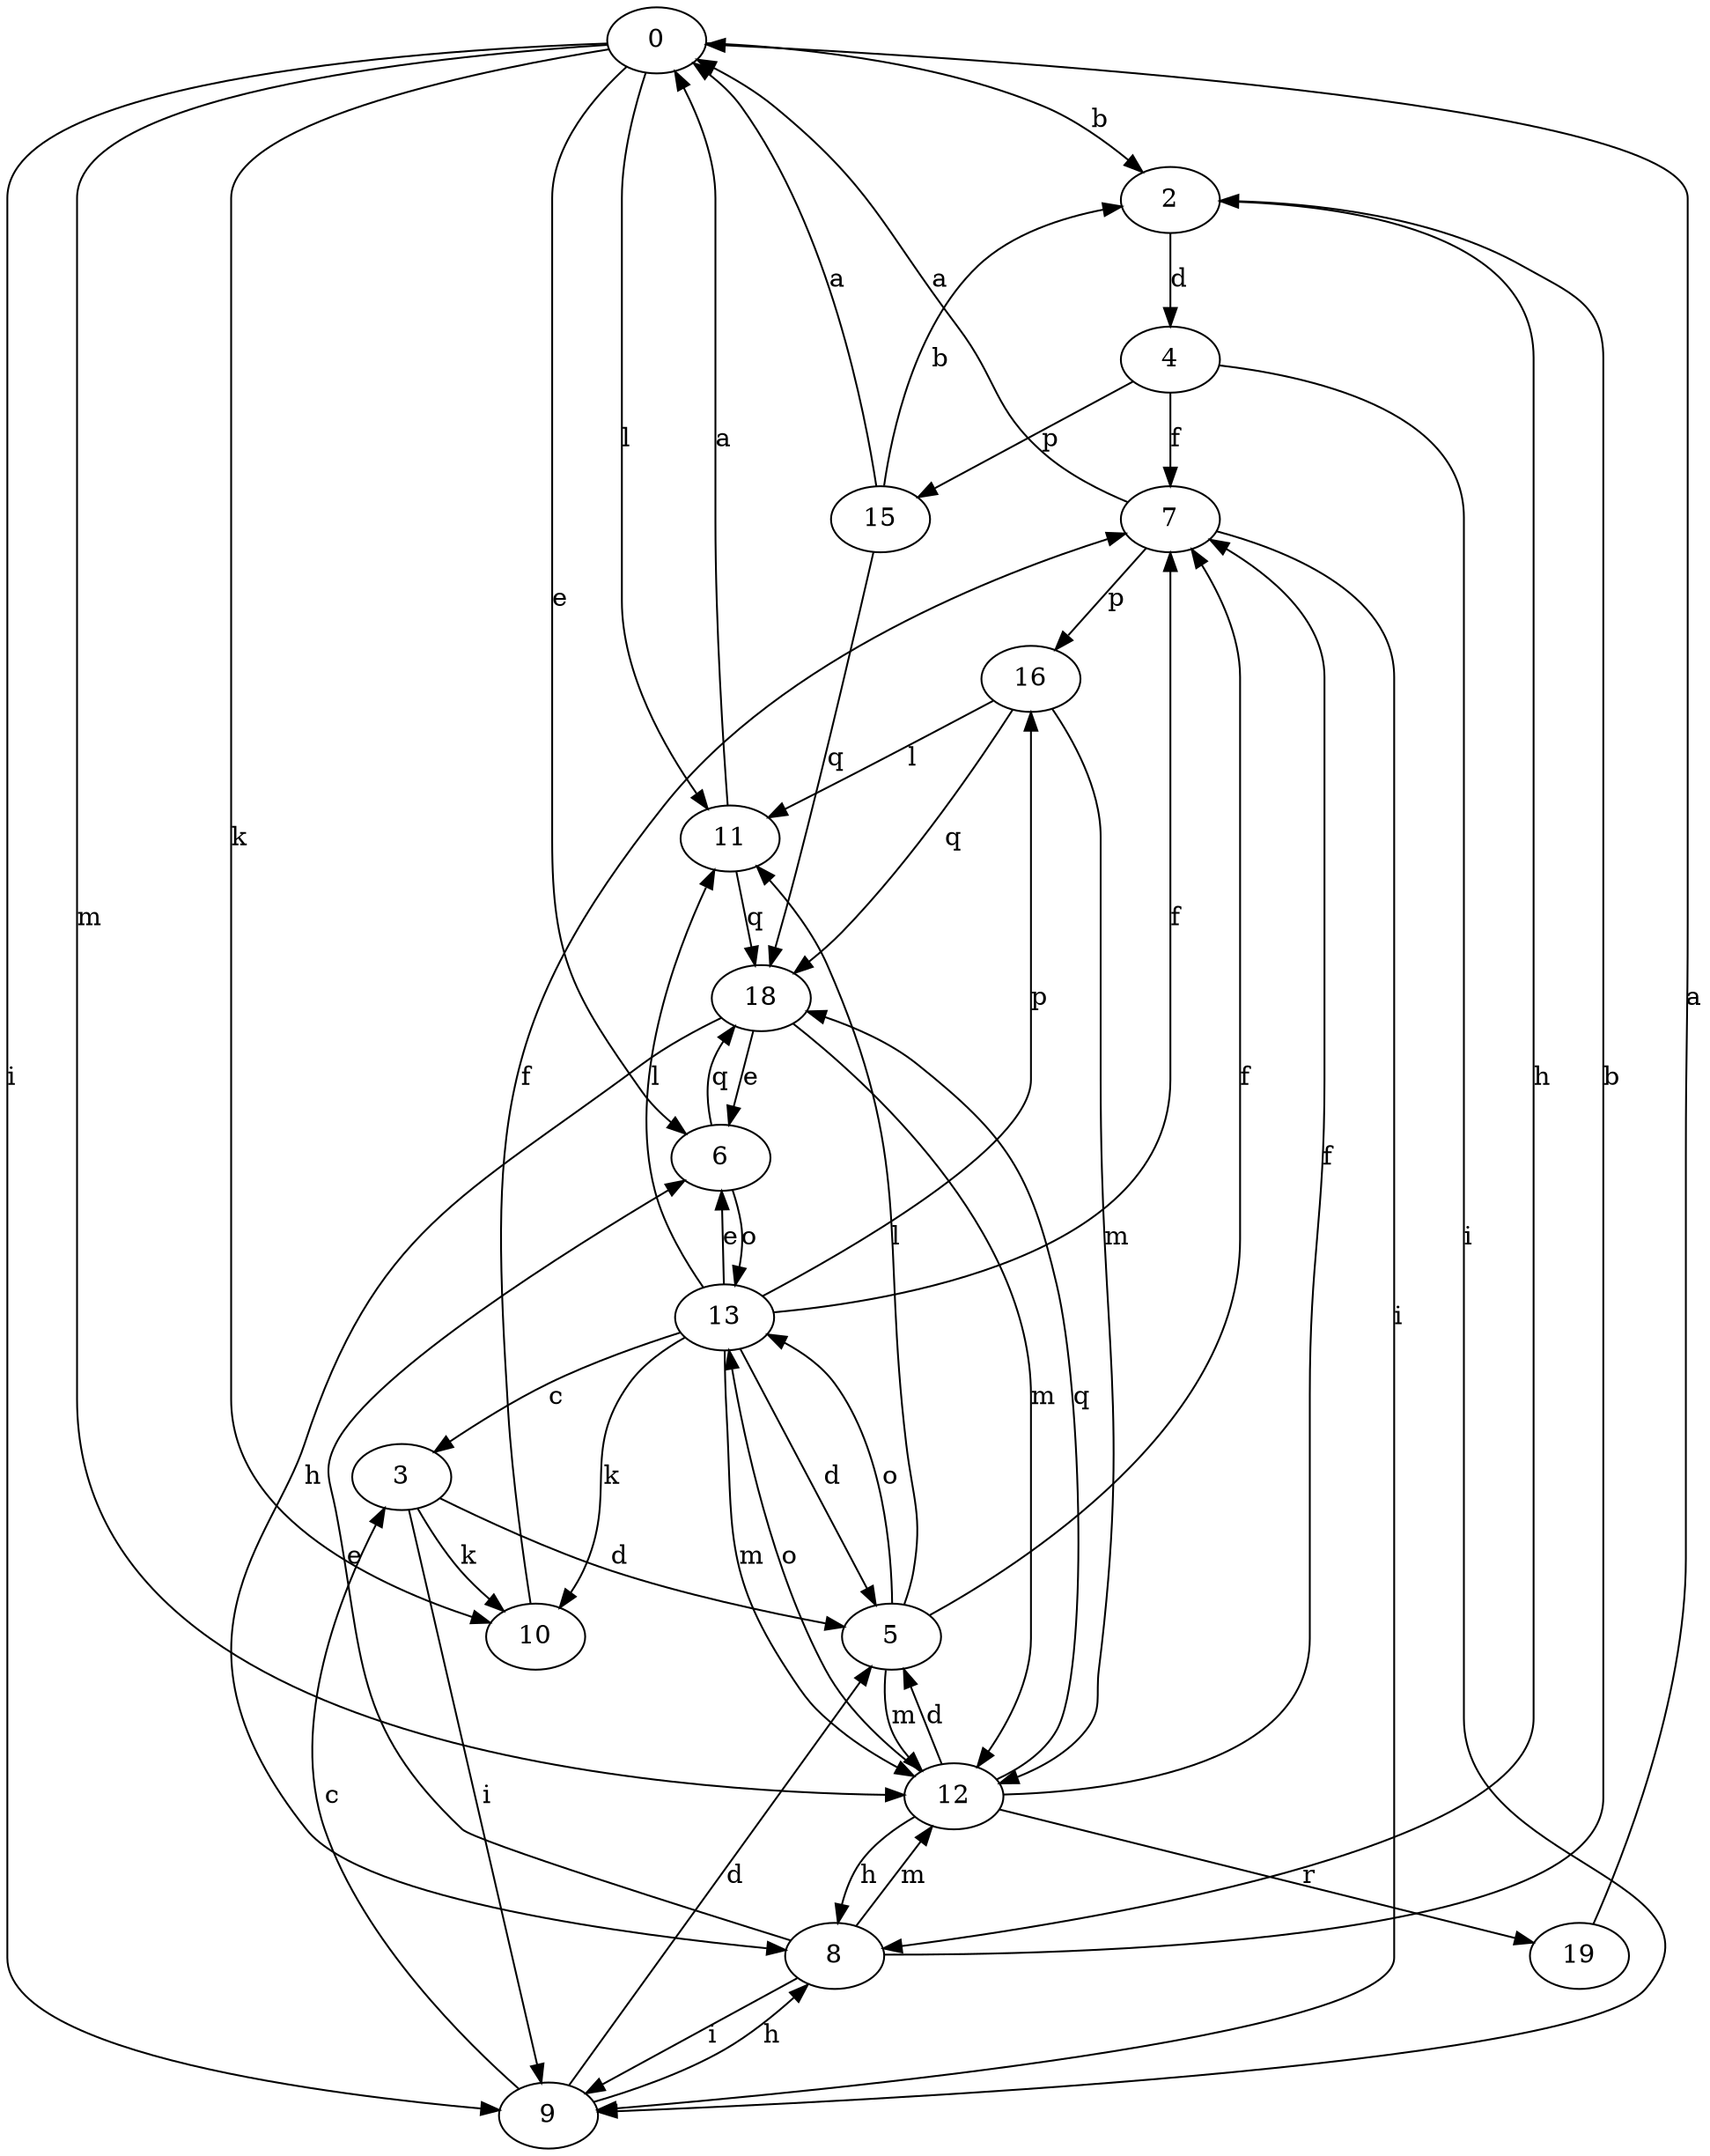 strict digraph  {
0;
2;
3;
4;
5;
6;
7;
8;
9;
10;
11;
12;
13;
15;
16;
18;
19;
0 -> 2  [label=b];
0 -> 6  [label=e];
0 -> 9  [label=i];
0 -> 10  [label=k];
0 -> 11  [label=l];
0 -> 12  [label=m];
2 -> 4  [label=d];
2 -> 8  [label=h];
3 -> 5  [label=d];
3 -> 9  [label=i];
3 -> 10  [label=k];
4 -> 7  [label=f];
4 -> 9  [label=i];
4 -> 15  [label=p];
5 -> 7  [label=f];
5 -> 11  [label=l];
5 -> 12  [label=m];
5 -> 13  [label=o];
6 -> 13  [label=o];
6 -> 18  [label=q];
7 -> 0  [label=a];
7 -> 9  [label=i];
7 -> 16  [label=p];
8 -> 2  [label=b];
8 -> 6  [label=e];
8 -> 9  [label=i];
8 -> 12  [label=m];
9 -> 3  [label=c];
9 -> 5  [label=d];
9 -> 8  [label=h];
10 -> 7  [label=f];
11 -> 0  [label=a];
11 -> 18  [label=q];
12 -> 5  [label=d];
12 -> 7  [label=f];
12 -> 8  [label=h];
12 -> 13  [label=o];
12 -> 18  [label=q];
12 -> 19  [label=r];
13 -> 3  [label=c];
13 -> 5  [label=d];
13 -> 6  [label=e];
13 -> 7  [label=f];
13 -> 10  [label=k];
13 -> 11  [label=l];
13 -> 12  [label=m];
13 -> 16  [label=p];
15 -> 0  [label=a];
15 -> 2  [label=b];
15 -> 18  [label=q];
16 -> 11  [label=l];
16 -> 12  [label=m];
16 -> 18  [label=q];
18 -> 6  [label=e];
18 -> 8  [label=h];
18 -> 12  [label=m];
19 -> 0  [label=a];
}
